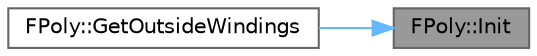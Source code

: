digraph "FPoly::Init"
{
 // INTERACTIVE_SVG=YES
 // LATEX_PDF_SIZE
  bgcolor="transparent";
  edge [fontname=Helvetica,fontsize=10,labelfontname=Helvetica,labelfontsize=10];
  node [fontname=Helvetica,fontsize=10,shape=box,height=0.2,width=0.4];
  rankdir="RL";
  Node1 [id="Node000001",label="FPoly::Init",height=0.2,width=0.4,color="gray40", fillcolor="grey60", style="filled", fontcolor="black",tooltip="Initialize everything in an editor polygon structure to defaults."];
  Node1 -> Node2 [id="edge1_Node000001_Node000002",dir="back",color="steelblue1",style="solid",tooltip=" "];
  Node2 [id="Node000002",label="FPoly::GetOutsideWindings",height=0.2,width=0.4,color="grey40", fillcolor="white", style="filled",URL="$dd/dbb/classFPoly.html#a1cfcd08899aa2d7f6f84685714e8beb1",tooltip="Takes a set of polygons and returns a vertex array representing the outside winding for them."];
}
